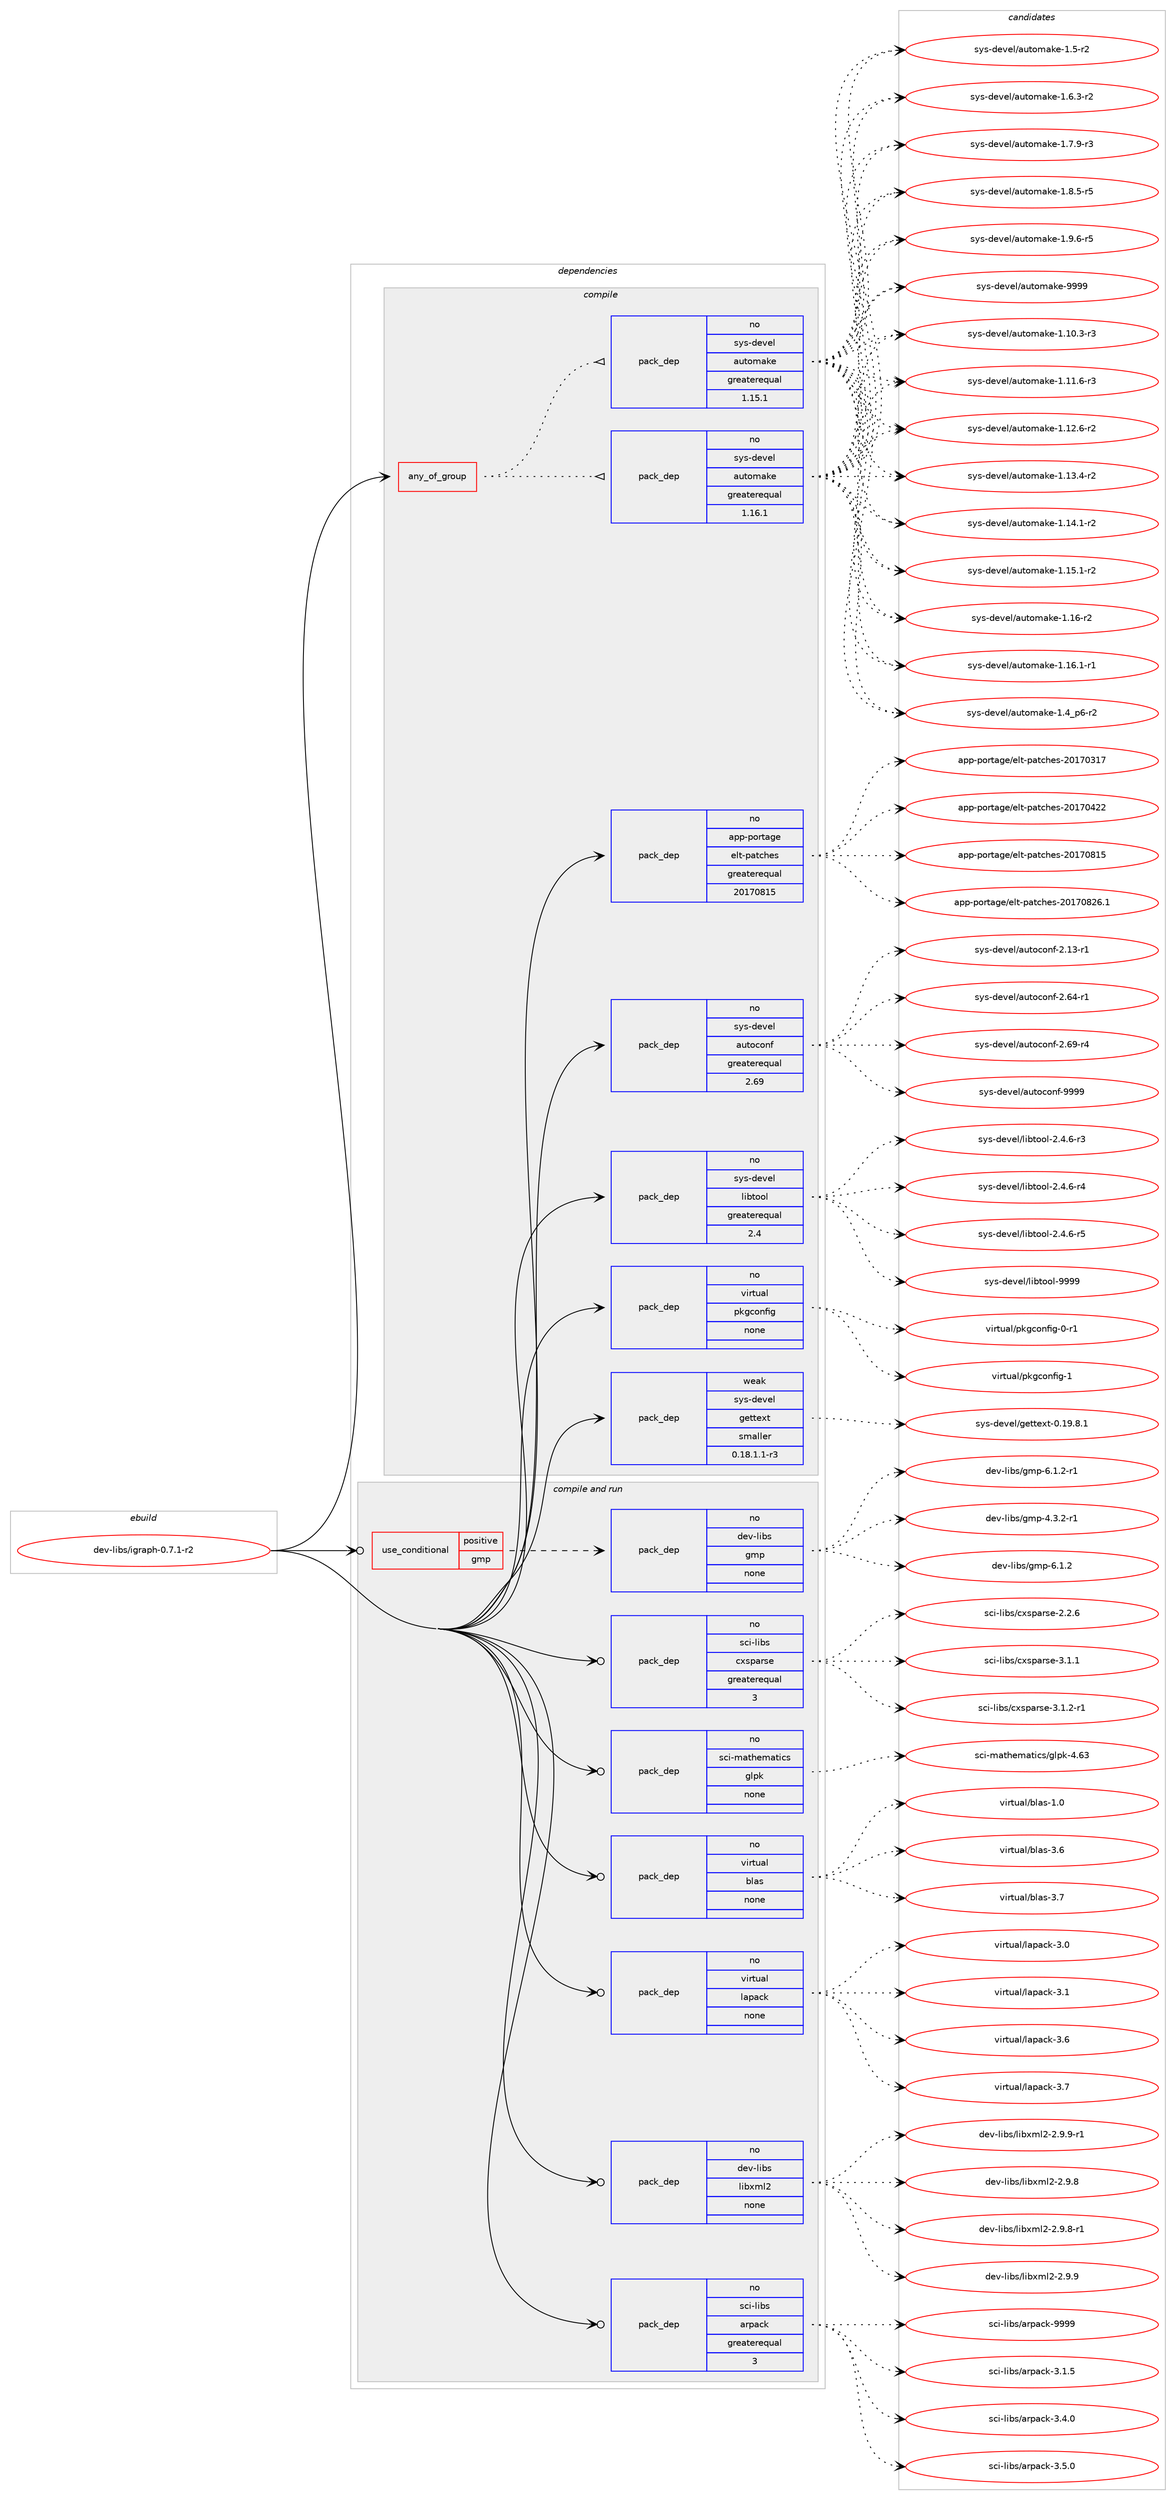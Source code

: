 digraph prolog {

# *************
# Graph options
# *************

newrank=true;
concentrate=true;
compound=true;
graph [rankdir=LR,fontname=Helvetica,fontsize=10,ranksep=1.5];#, ranksep=2.5, nodesep=0.2];
edge  [arrowhead=vee];
node  [fontname=Helvetica,fontsize=10];

# **********
# The ebuild
# **********

subgraph cluster_leftcol {
color=gray;
rank=same;
label=<<i>ebuild</i>>;
id [label="dev-libs/igraph-0.7.1-r2", color=red, width=4, href="../dev-libs/igraph-0.7.1-r2.svg"];
}

# ****************
# The dependencies
# ****************

subgraph cluster_midcol {
color=gray;
label=<<i>dependencies</i>>;
subgraph cluster_compile {
fillcolor="#eeeeee";
style=filled;
label=<<i>compile</i>>;
subgraph any22173 {
dependency1366364 [label=<<TABLE BORDER="0" CELLBORDER="1" CELLSPACING="0" CELLPADDING="4"><TR><TD CELLPADDING="10">any_of_group</TD></TR></TABLE>>, shape=none, color=red];subgraph pack977888 {
dependency1366365 [label=<<TABLE BORDER="0" CELLBORDER="1" CELLSPACING="0" CELLPADDING="4" WIDTH="220"><TR><TD ROWSPAN="6" CELLPADDING="30">pack_dep</TD></TR><TR><TD WIDTH="110">no</TD></TR><TR><TD>sys-devel</TD></TR><TR><TD>automake</TD></TR><TR><TD>greaterequal</TD></TR><TR><TD>1.16.1</TD></TR></TABLE>>, shape=none, color=blue];
}
dependency1366364:e -> dependency1366365:w [weight=20,style="dotted",arrowhead="oinv"];
subgraph pack977889 {
dependency1366366 [label=<<TABLE BORDER="0" CELLBORDER="1" CELLSPACING="0" CELLPADDING="4" WIDTH="220"><TR><TD ROWSPAN="6" CELLPADDING="30">pack_dep</TD></TR><TR><TD WIDTH="110">no</TD></TR><TR><TD>sys-devel</TD></TR><TR><TD>automake</TD></TR><TR><TD>greaterequal</TD></TR><TR><TD>1.15.1</TD></TR></TABLE>>, shape=none, color=blue];
}
dependency1366364:e -> dependency1366366:w [weight=20,style="dotted",arrowhead="oinv"];
}
id:e -> dependency1366364:w [weight=20,style="solid",arrowhead="vee"];
subgraph pack977890 {
dependency1366367 [label=<<TABLE BORDER="0" CELLBORDER="1" CELLSPACING="0" CELLPADDING="4" WIDTH="220"><TR><TD ROWSPAN="6" CELLPADDING="30">pack_dep</TD></TR><TR><TD WIDTH="110">no</TD></TR><TR><TD>app-portage</TD></TR><TR><TD>elt-patches</TD></TR><TR><TD>greaterequal</TD></TR><TR><TD>20170815</TD></TR></TABLE>>, shape=none, color=blue];
}
id:e -> dependency1366367:w [weight=20,style="solid",arrowhead="vee"];
subgraph pack977891 {
dependency1366368 [label=<<TABLE BORDER="0" CELLBORDER="1" CELLSPACING="0" CELLPADDING="4" WIDTH="220"><TR><TD ROWSPAN="6" CELLPADDING="30">pack_dep</TD></TR><TR><TD WIDTH="110">no</TD></TR><TR><TD>sys-devel</TD></TR><TR><TD>autoconf</TD></TR><TR><TD>greaterequal</TD></TR><TR><TD>2.69</TD></TR></TABLE>>, shape=none, color=blue];
}
id:e -> dependency1366368:w [weight=20,style="solid",arrowhead="vee"];
subgraph pack977892 {
dependency1366369 [label=<<TABLE BORDER="0" CELLBORDER="1" CELLSPACING="0" CELLPADDING="4" WIDTH="220"><TR><TD ROWSPAN="6" CELLPADDING="30">pack_dep</TD></TR><TR><TD WIDTH="110">no</TD></TR><TR><TD>sys-devel</TD></TR><TR><TD>libtool</TD></TR><TR><TD>greaterequal</TD></TR><TR><TD>2.4</TD></TR></TABLE>>, shape=none, color=blue];
}
id:e -> dependency1366369:w [weight=20,style="solid",arrowhead="vee"];
subgraph pack977893 {
dependency1366370 [label=<<TABLE BORDER="0" CELLBORDER="1" CELLSPACING="0" CELLPADDING="4" WIDTH="220"><TR><TD ROWSPAN="6" CELLPADDING="30">pack_dep</TD></TR><TR><TD WIDTH="110">no</TD></TR><TR><TD>virtual</TD></TR><TR><TD>pkgconfig</TD></TR><TR><TD>none</TD></TR><TR><TD></TD></TR></TABLE>>, shape=none, color=blue];
}
id:e -> dependency1366370:w [weight=20,style="solid",arrowhead="vee"];
subgraph pack977894 {
dependency1366371 [label=<<TABLE BORDER="0" CELLBORDER="1" CELLSPACING="0" CELLPADDING="4" WIDTH="220"><TR><TD ROWSPAN="6" CELLPADDING="30">pack_dep</TD></TR><TR><TD WIDTH="110">weak</TD></TR><TR><TD>sys-devel</TD></TR><TR><TD>gettext</TD></TR><TR><TD>smaller</TD></TR><TR><TD>0.18.1.1-r3</TD></TR></TABLE>>, shape=none, color=blue];
}
id:e -> dependency1366371:w [weight=20,style="solid",arrowhead="vee"];
}
subgraph cluster_compileandrun {
fillcolor="#eeeeee";
style=filled;
label=<<i>compile and run</i>>;
subgraph cond365751 {
dependency1366372 [label=<<TABLE BORDER="0" CELLBORDER="1" CELLSPACING="0" CELLPADDING="4"><TR><TD ROWSPAN="3" CELLPADDING="10">use_conditional</TD></TR><TR><TD>positive</TD></TR><TR><TD>gmp</TD></TR></TABLE>>, shape=none, color=red];
subgraph pack977895 {
dependency1366373 [label=<<TABLE BORDER="0" CELLBORDER="1" CELLSPACING="0" CELLPADDING="4" WIDTH="220"><TR><TD ROWSPAN="6" CELLPADDING="30">pack_dep</TD></TR><TR><TD WIDTH="110">no</TD></TR><TR><TD>dev-libs</TD></TR><TR><TD>gmp</TD></TR><TR><TD>none</TD></TR><TR><TD></TD></TR></TABLE>>, shape=none, color=blue];
}
dependency1366372:e -> dependency1366373:w [weight=20,style="dashed",arrowhead="vee"];
}
id:e -> dependency1366372:w [weight=20,style="solid",arrowhead="odotvee"];
subgraph pack977896 {
dependency1366374 [label=<<TABLE BORDER="0" CELLBORDER="1" CELLSPACING="0" CELLPADDING="4" WIDTH="220"><TR><TD ROWSPAN="6" CELLPADDING="30">pack_dep</TD></TR><TR><TD WIDTH="110">no</TD></TR><TR><TD>dev-libs</TD></TR><TR><TD>libxml2</TD></TR><TR><TD>none</TD></TR><TR><TD></TD></TR></TABLE>>, shape=none, color=blue];
}
id:e -> dependency1366374:w [weight=20,style="solid",arrowhead="odotvee"];
subgraph pack977897 {
dependency1366375 [label=<<TABLE BORDER="0" CELLBORDER="1" CELLSPACING="0" CELLPADDING="4" WIDTH="220"><TR><TD ROWSPAN="6" CELLPADDING="30">pack_dep</TD></TR><TR><TD WIDTH="110">no</TD></TR><TR><TD>sci-libs</TD></TR><TR><TD>arpack</TD></TR><TR><TD>greaterequal</TD></TR><TR><TD>3</TD></TR></TABLE>>, shape=none, color=blue];
}
id:e -> dependency1366375:w [weight=20,style="solid",arrowhead="odotvee"];
subgraph pack977898 {
dependency1366376 [label=<<TABLE BORDER="0" CELLBORDER="1" CELLSPACING="0" CELLPADDING="4" WIDTH="220"><TR><TD ROWSPAN="6" CELLPADDING="30">pack_dep</TD></TR><TR><TD WIDTH="110">no</TD></TR><TR><TD>sci-libs</TD></TR><TR><TD>cxsparse</TD></TR><TR><TD>greaterequal</TD></TR><TR><TD>3</TD></TR></TABLE>>, shape=none, color=blue];
}
id:e -> dependency1366376:w [weight=20,style="solid",arrowhead="odotvee"];
subgraph pack977899 {
dependency1366377 [label=<<TABLE BORDER="0" CELLBORDER="1" CELLSPACING="0" CELLPADDING="4" WIDTH="220"><TR><TD ROWSPAN="6" CELLPADDING="30">pack_dep</TD></TR><TR><TD WIDTH="110">no</TD></TR><TR><TD>sci-mathematics</TD></TR><TR><TD>glpk</TD></TR><TR><TD>none</TD></TR><TR><TD></TD></TR></TABLE>>, shape=none, color=blue];
}
id:e -> dependency1366377:w [weight=20,style="solid",arrowhead="odotvee"];
subgraph pack977900 {
dependency1366378 [label=<<TABLE BORDER="0" CELLBORDER="1" CELLSPACING="0" CELLPADDING="4" WIDTH="220"><TR><TD ROWSPAN="6" CELLPADDING="30">pack_dep</TD></TR><TR><TD WIDTH="110">no</TD></TR><TR><TD>virtual</TD></TR><TR><TD>blas</TD></TR><TR><TD>none</TD></TR><TR><TD></TD></TR></TABLE>>, shape=none, color=blue];
}
id:e -> dependency1366378:w [weight=20,style="solid",arrowhead="odotvee"];
subgraph pack977901 {
dependency1366379 [label=<<TABLE BORDER="0" CELLBORDER="1" CELLSPACING="0" CELLPADDING="4" WIDTH="220"><TR><TD ROWSPAN="6" CELLPADDING="30">pack_dep</TD></TR><TR><TD WIDTH="110">no</TD></TR><TR><TD>virtual</TD></TR><TR><TD>lapack</TD></TR><TR><TD>none</TD></TR><TR><TD></TD></TR></TABLE>>, shape=none, color=blue];
}
id:e -> dependency1366379:w [weight=20,style="solid",arrowhead="odotvee"];
}
subgraph cluster_run {
fillcolor="#eeeeee";
style=filled;
label=<<i>run</i>>;
}
}

# **************
# The candidates
# **************

subgraph cluster_choices {
rank=same;
color=gray;
label=<<i>candidates</i>>;

subgraph choice977888 {
color=black;
nodesep=1;
choice11512111545100101118101108479711711611110997107101454946494846514511451 [label="sys-devel/automake-1.10.3-r3", color=red, width=4,href="../sys-devel/automake-1.10.3-r3.svg"];
choice11512111545100101118101108479711711611110997107101454946494946544511451 [label="sys-devel/automake-1.11.6-r3", color=red, width=4,href="../sys-devel/automake-1.11.6-r3.svg"];
choice11512111545100101118101108479711711611110997107101454946495046544511450 [label="sys-devel/automake-1.12.6-r2", color=red, width=4,href="../sys-devel/automake-1.12.6-r2.svg"];
choice11512111545100101118101108479711711611110997107101454946495146524511450 [label="sys-devel/automake-1.13.4-r2", color=red, width=4,href="../sys-devel/automake-1.13.4-r2.svg"];
choice11512111545100101118101108479711711611110997107101454946495246494511450 [label="sys-devel/automake-1.14.1-r2", color=red, width=4,href="../sys-devel/automake-1.14.1-r2.svg"];
choice11512111545100101118101108479711711611110997107101454946495346494511450 [label="sys-devel/automake-1.15.1-r2", color=red, width=4,href="../sys-devel/automake-1.15.1-r2.svg"];
choice1151211154510010111810110847971171161111099710710145494649544511450 [label="sys-devel/automake-1.16-r2", color=red, width=4,href="../sys-devel/automake-1.16-r2.svg"];
choice11512111545100101118101108479711711611110997107101454946495446494511449 [label="sys-devel/automake-1.16.1-r1", color=red, width=4,href="../sys-devel/automake-1.16.1-r1.svg"];
choice115121115451001011181011084797117116111109971071014549465295112544511450 [label="sys-devel/automake-1.4_p6-r2", color=red, width=4,href="../sys-devel/automake-1.4_p6-r2.svg"];
choice11512111545100101118101108479711711611110997107101454946534511450 [label="sys-devel/automake-1.5-r2", color=red, width=4,href="../sys-devel/automake-1.5-r2.svg"];
choice115121115451001011181011084797117116111109971071014549465446514511450 [label="sys-devel/automake-1.6.3-r2", color=red, width=4,href="../sys-devel/automake-1.6.3-r2.svg"];
choice115121115451001011181011084797117116111109971071014549465546574511451 [label="sys-devel/automake-1.7.9-r3", color=red, width=4,href="../sys-devel/automake-1.7.9-r3.svg"];
choice115121115451001011181011084797117116111109971071014549465646534511453 [label="sys-devel/automake-1.8.5-r5", color=red, width=4,href="../sys-devel/automake-1.8.5-r5.svg"];
choice115121115451001011181011084797117116111109971071014549465746544511453 [label="sys-devel/automake-1.9.6-r5", color=red, width=4,href="../sys-devel/automake-1.9.6-r5.svg"];
choice115121115451001011181011084797117116111109971071014557575757 [label="sys-devel/automake-9999", color=red, width=4,href="../sys-devel/automake-9999.svg"];
dependency1366365:e -> choice11512111545100101118101108479711711611110997107101454946494846514511451:w [style=dotted,weight="100"];
dependency1366365:e -> choice11512111545100101118101108479711711611110997107101454946494946544511451:w [style=dotted,weight="100"];
dependency1366365:e -> choice11512111545100101118101108479711711611110997107101454946495046544511450:w [style=dotted,weight="100"];
dependency1366365:e -> choice11512111545100101118101108479711711611110997107101454946495146524511450:w [style=dotted,weight="100"];
dependency1366365:e -> choice11512111545100101118101108479711711611110997107101454946495246494511450:w [style=dotted,weight="100"];
dependency1366365:e -> choice11512111545100101118101108479711711611110997107101454946495346494511450:w [style=dotted,weight="100"];
dependency1366365:e -> choice1151211154510010111810110847971171161111099710710145494649544511450:w [style=dotted,weight="100"];
dependency1366365:e -> choice11512111545100101118101108479711711611110997107101454946495446494511449:w [style=dotted,weight="100"];
dependency1366365:e -> choice115121115451001011181011084797117116111109971071014549465295112544511450:w [style=dotted,weight="100"];
dependency1366365:e -> choice11512111545100101118101108479711711611110997107101454946534511450:w [style=dotted,weight="100"];
dependency1366365:e -> choice115121115451001011181011084797117116111109971071014549465446514511450:w [style=dotted,weight="100"];
dependency1366365:e -> choice115121115451001011181011084797117116111109971071014549465546574511451:w [style=dotted,weight="100"];
dependency1366365:e -> choice115121115451001011181011084797117116111109971071014549465646534511453:w [style=dotted,weight="100"];
dependency1366365:e -> choice115121115451001011181011084797117116111109971071014549465746544511453:w [style=dotted,weight="100"];
dependency1366365:e -> choice115121115451001011181011084797117116111109971071014557575757:w [style=dotted,weight="100"];
}
subgraph choice977889 {
color=black;
nodesep=1;
choice11512111545100101118101108479711711611110997107101454946494846514511451 [label="sys-devel/automake-1.10.3-r3", color=red, width=4,href="../sys-devel/automake-1.10.3-r3.svg"];
choice11512111545100101118101108479711711611110997107101454946494946544511451 [label="sys-devel/automake-1.11.6-r3", color=red, width=4,href="../sys-devel/automake-1.11.6-r3.svg"];
choice11512111545100101118101108479711711611110997107101454946495046544511450 [label="sys-devel/automake-1.12.6-r2", color=red, width=4,href="../sys-devel/automake-1.12.6-r2.svg"];
choice11512111545100101118101108479711711611110997107101454946495146524511450 [label="sys-devel/automake-1.13.4-r2", color=red, width=4,href="../sys-devel/automake-1.13.4-r2.svg"];
choice11512111545100101118101108479711711611110997107101454946495246494511450 [label="sys-devel/automake-1.14.1-r2", color=red, width=4,href="../sys-devel/automake-1.14.1-r2.svg"];
choice11512111545100101118101108479711711611110997107101454946495346494511450 [label="sys-devel/automake-1.15.1-r2", color=red, width=4,href="../sys-devel/automake-1.15.1-r2.svg"];
choice1151211154510010111810110847971171161111099710710145494649544511450 [label="sys-devel/automake-1.16-r2", color=red, width=4,href="../sys-devel/automake-1.16-r2.svg"];
choice11512111545100101118101108479711711611110997107101454946495446494511449 [label="sys-devel/automake-1.16.1-r1", color=red, width=4,href="../sys-devel/automake-1.16.1-r1.svg"];
choice115121115451001011181011084797117116111109971071014549465295112544511450 [label="sys-devel/automake-1.4_p6-r2", color=red, width=4,href="../sys-devel/automake-1.4_p6-r2.svg"];
choice11512111545100101118101108479711711611110997107101454946534511450 [label="sys-devel/automake-1.5-r2", color=red, width=4,href="../sys-devel/automake-1.5-r2.svg"];
choice115121115451001011181011084797117116111109971071014549465446514511450 [label="sys-devel/automake-1.6.3-r2", color=red, width=4,href="../sys-devel/automake-1.6.3-r2.svg"];
choice115121115451001011181011084797117116111109971071014549465546574511451 [label="sys-devel/automake-1.7.9-r3", color=red, width=4,href="../sys-devel/automake-1.7.9-r3.svg"];
choice115121115451001011181011084797117116111109971071014549465646534511453 [label="sys-devel/automake-1.8.5-r5", color=red, width=4,href="../sys-devel/automake-1.8.5-r5.svg"];
choice115121115451001011181011084797117116111109971071014549465746544511453 [label="sys-devel/automake-1.9.6-r5", color=red, width=4,href="../sys-devel/automake-1.9.6-r5.svg"];
choice115121115451001011181011084797117116111109971071014557575757 [label="sys-devel/automake-9999", color=red, width=4,href="../sys-devel/automake-9999.svg"];
dependency1366366:e -> choice11512111545100101118101108479711711611110997107101454946494846514511451:w [style=dotted,weight="100"];
dependency1366366:e -> choice11512111545100101118101108479711711611110997107101454946494946544511451:w [style=dotted,weight="100"];
dependency1366366:e -> choice11512111545100101118101108479711711611110997107101454946495046544511450:w [style=dotted,weight="100"];
dependency1366366:e -> choice11512111545100101118101108479711711611110997107101454946495146524511450:w [style=dotted,weight="100"];
dependency1366366:e -> choice11512111545100101118101108479711711611110997107101454946495246494511450:w [style=dotted,weight="100"];
dependency1366366:e -> choice11512111545100101118101108479711711611110997107101454946495346494511450:w [style=dotted,weight="100"];
dependency1366366:e -> choice1151211154510010111810110847971171161111099710710145494649544511450:w [style=dotted,weight="100"];
dependency1366366:e -> choice11512111545100101118101108479711711611110997107101454946495446494511449:w [style=dotted,weight="100"];
dependency1366366:e -> choice115121115451001011181011084797117116111109971071014549465295112544511450:w [style=dotted,weight="100"];
dependency1366366:e -> choice11512111545100101118101108479711711611110997107101454946534511450:w [style=dotted,weight="100"];
dependency1366366:e -> choice115121115451001011181011084797117116111109971071014549465446514511450:w [style=dotted,weight="100"];
dependency1366366:e -> choice115121115451001011181011084797117116111109971071014549465546574511451:w [style=dotted,weight="100"];
dependency1366366:e -> choice115121115451001011181011084797117116111109971071014549465646534511453:w [style=dotted,weight="100"];
dependency1366366:e -> choice115121115451001011181011084797117116111109971071014549465746544511453:w [style=dotted,weight="100"];
dependency1366366:e -> choice115121115451001011181011084797117116111109971071014557575757:w [style=dotted,weight="100"];
}
subgraph choice977890 {
color=black;
nodesep=1;
choice97112112451121111141169710310147101108116451129711699104101115455048495548514955 [label="app-portage/elt-patches-20170317", color=red, width=4,href="../app-portage/elt-patches-20170317.svg"];
choice97112112451121111141169710310147101108116451129711699104101115455048495548525050 [label="app-portage/elt-patches-20170422", color=red, width=4,href="../app-portage/elt-patches-20170422.svg"];
choice97112112451121111141169710310147101108116451129711699104101115455048495548564953 [label="app-portage/elt-patches-20170815", color=red, width=4,href="../app-portage/elt-patches-20170815.svg"];
choice971121124511211111411697103101471011081164511297116991041011154550484955485650544649 [label="app-portage/elt-patches-20170826.1", color=red, width=4,href="../app-portage/elt-patches-20170826.1.svg"];
dependency1366367:e -> choice97112112451121111141169710310147101108116451129711699104101115455048495548514955:w [style=dotted,weight="100"];
dependency1366367:e -> choice97112112451121111141169710310147101108116451129711699104101115455048495548525050:w [style=dotted,weight="100"];
dependency1366367:e -> choice97112112451121111141169710310147101108116451129711699104101115455048495548564953:w [style=dotted,weight="100"];
dependency1366367:e -> choice971121124511211111411697103101471011081164511297116991041011154550484955485650544649:w [style=dotted,weight="100"];
}
subgraph choice977891 {
color=black;
nodesep=1;
choice1151211154510010111810110847971171161119911111010245504649514511449 [label="sys-devel/autoconf-2.13-r1", color=red, width=4,href="../sys-devel/autoconf-2.13-r1.svg"];
choice1151211154510010111810110847971171161119911111010245504654524511449 [label="sys-devel/autoconf-2.64-r1", color=red, width=4,href="../sys-devel/autoconf-2.64-r1.svg"];
choice1151211154510010111810110847971171161119911111010245504654574511452 [label="sys-devel/autoconf-2.69-r4", color=red, width=4,href="../sys-devel/autoconf-2.69-r4.svg"];
choice115121115451001011181011084797117116111991111101024557575757 [label="sys-devel/autoconf-9999", color=red, width=4,href="../sys-devel/autoconf-9999.svg"];
dependency1366368:e -> choice1151211154510010111810110847971171161119911111010245504649514511449:w [style=dotted,weight="100"];
dependency1366368:e -> choice1151211154510010111810110847971171161119911111010245504654524511449:w [style=dotted,weight="100"];
dependency1366368:e -> choice1151211154510010111810110847971171161119911111010245504654574511452:w [style=dotted,weight="100"];
dependency1366368:e -> choice115121115451001011181011084797117116111991111101024557575757:w [style=dotted,weight="100"];
}
subgraph choice977892 {
color=black;
nodesep=1;
choice1151211154510010111810110847108105981161111111084550465246544511451 [label="sys-devel/libtool-2.4.6-r3", color=red, width=4,href="../sys-devel/libtool-2.4.6-r3.svg"];
choice1151211154510010111810110847108105981161111111084550465246544511452 [label="sys-devel/libtool-2.4.6-r4", color=red, width=4,href="../sys-devel/libtool-2.4.6-r4.svg"];
choice1151211154510010111810110847108105981161111111084550465246544511453 [label="sys-devel/libtool-2.4.6-r5", color=red, width=4,href="../sys-devel/libtool-2.4.6-r5.svg"];
choice1151211154510010111810110847108105981161111111084557575757 [label="sys-devel/libtool-9999", color=red, width=4,href="../sys-devel/libtool-9999.svg"];
dependency1366369:e -> choice1151211154510010111810110847108105981161111111084550465246544511451:w [style=dotted,weight="100"];
dependency1366369:e -> choice1151211154510010111810110847108105981161111111084550465246544511452:w [style=dotted,weight="100"];
dependency1366369:e -> choice1151211154510010111810110847108105981161111111084550465246544511453:w [style=dotted,weight="100"];
dependency1366369:e -> choice1151211154510010111810110847108105981161111111084557575757:w [style=dotted,weight="100"];
}
subgraph choice977893 {
color=black;
nodesep=1;
choice11810511411611797108471121071039911111010210510345484511449 [label="virtual/pkgconfig-0-r1", color=red, width=4,href="../virtual/pkgconfig-0-r1.svg"];
choice1181051141161179710847112107103991111101021051034549 [label="virtual/pkgconfig-1", color=red, width=4,href="../virtual/pkgconfig-1.svg"];
dependency1366370:e -> choice11810511411611797108471121071039911111010210510345484511449:w [style=dotted,weight="100"];
dependency1366370:e -> choice1181051141161179710847112107103991111101021051034549:w [style=dotted,weight="100"];
}
subgraph choice977894 {
color=black;
nodesep=1;
choice1151211154510010111810110847103101116116101120116454846495746564649 [label="sys-devel/gettext-0.19.8.1", color=red, width=4,href="../sys-devel/gettext-0.19.8.1.svg"];
dependency1366371:e -> choice1151211154510010111810110847103101116116101120116454846495746564649:w [style=dotted,weight="100"];
}
subgraph choice977895 {
color=black;
nodesep=1;
choice1001011184510810598115471031091124552465146504511449 [label="dev-libs/gmp-4.3.2-r1", color=red, width=4,href="../dev-libs/gmp-4.3.2-r1.svg"];
choice100101118451081059811547103109112455446494650 [label="dev-libs/gmp-6.1.2", color=red, width=4,href="../dev-libs/gmp-6.1.2.svg"];
choice1001011184510810598115471031091124554464946504511449 [label="dev-libs/gmp-6.1.2-r1", color=red, width=4,href="../dev-libs/gmp-6.1.2-r1.svg"];
dependency1366373:e -> choice1001011184510810598115471031091124552465146504511449:w [style=dotted,weight="100"];
dependency1366373:e -> choice100101118451081059811547103109112455446494650:w [style=dotted,weight="100"];
dependency1366373:e -> choice1001011184510810598115471031091124554464946504511449:w [style=dotted,weight="100"];
}
subgraph choice977896 {
color=black;
nodesep=1;
choice1001011184510810598115471081059812010910850455046574656 [label="dev-libs/libxml2-2.9.8", color=red, width=4,href="../dev-libs/libxml2-2.9.8.svg"];
choice10010111845108105981154710810598120109108504550465746564511449 [label="dev-libs/libxml2-2.9.8-r1", color=red, width=4,href="../dev-libs/libxml2-2.9.8-r1.svg"];
choice1001011184510810598115471081059812010910850455046574657 [label="dev-libs/libxml2-2.9.9", color=red, width=4,href="../dev-libs/libxml2-2.9.9.svg"];
choice10010111845108105981154710810598120109108504550465746574511449 [label="dev-libs/libxml2-2.9.9-r1", color=red, width=4,href="../dev-libs/libxml2-2.9.9-r1.svg"];
dependency1366374:e -> choice1001011184510810598115471081059812010910850455046574656:w [style=dotted,weight="100"];
dependency1366374:e -> choice10010111845108105981154710810598120109108504550465746564511449:w [style=dotted,weight="100"];
dependency1366374:e -> choice1001011184510810598115471081059812010910850455046574657:w [style=dotted,weight="100"];
dependency1366374:e -> choice10010111845108105981154710810598120109108504550465746574511449:w [style=dotted,weight="100"];
}
subgraph choice977897 {
color=black;
nodesep=1;
choice11599105451081059811547971141129799107455146494653 [label="sci-libs/arpack-3.1.5", color=red, width=4,href="../sci-libs/arpack-3.1.5.svg"];
choice11599105451081059811547971141129799107455146524648 [label="sci-libs/arpack-3.4.0", color=red, width=4,href="../sci-libs/arpack-3.4.0.svg"];
choice11599105451081059811547971141129799107455146534648 [label="sci-libs/arpack-3.5.0", color=red, width=4,href="../sci-libs/arpack-3.5.0.svg"];
choice115991054510810598115479711411297991074557575757 [label="sci-libs/arpack-9999", color=red, width=4,href="../sci-libs/arpack-9999.svg"];
dependency1366375:e -> choice11599105451081059811547971141129799107455146494653:w [style=dotted,weight="100"];
dependency1366375:e -> choice11599105451081059811547971141129799107455146524648:w [style=dotted,weight="100"];
dependency1366375:e -> choice11599105451081059811547971141129799107455146534648:w [style=dotted,weight="100"];
dependency1366375:e -> choice115991054510810598115479711411297991074557575757:w [style=dotted,weight="100"];
}
subgraph choice977898 {
color=black;
nodesep=1;
choice115991054510810598115479912011511297114115101455046504654 [label="sci-libs/cxsparse-2.2.6", color=red, width=4,href="../sci-libs/cxsparse-2.2.6.svg"];
choice115991054510810598115479912011511297114115101455146494649 [label="sci-libs/cxsparse-3.1.1", color=red, width=4,href="../sci-libs/cxsparse-3.1.1.svg"];
choice1159910545108105981154799120115112971141151014551464946504511449 [label="sci-libs/cxsparse-3.1.2-r1", color=red, width=4,href="../sci-libs/cxsparse-3.1.2-r1.svg"];
dependency1366376:e -> choice115991054510810598115479912011511297114115101455046504654:w [style=dotted,weight="100"];
dependency1366376:e -> choice115991054510810598115479912011511297114115101455146494649:w [style=dotted,weight="100"];
dependency1366376:e -> choice1159910545108105981154799120115112971141151014551464946504511449:w [style=dotted,weight="100"];
}
subgraph choice977899 {
color=black;
nodesep=1;
choice1159910545109971161041011099711610599115471031081121074552465451 [label="sci-mathematics/glpk-4.63", color=red, width=4,href="../sci-mathematics/glpk-4.63.svg"];
dependency1366377:e -> choice1159910545109971161041011099711610599115471031081121074552465451:w [style=dotted,weight="100"];
}
subgraph choice977900 {
color=black;
nodesep=1;
choice1181051141161179710847981089711545494648 [label="virtual/blas-1.0", color=red, width=4,href="../virtual/blas-1.0.svg"];
choice1181051141161179710847981089711545514654 [label="virtual/blas-3.6", color=red, width=4,href="../virtual/blas-3.6.svg"];
choice1181051141161179710847981089711545514655 [label="virtual/blas-3.7", color=red, width=4,href="../virtual/blas-3.7.svg"];
dependency1366378:e -> choice1181051141161179710847981089711545494648:w [style=dotted,weight="100"];
dependency1366378:e -> choice1181051141161179710847981089711545514654:w [style=dotted,weight="100"];
dependency1366378:e -> choice1181051141161179710847981089711545514655:w [style=dotted,weight="100"];
}
subgraph choice977901 {
color=black;
nodesep=1;
choice118105114116117971084710897112979910745514648 [label="virtual/lapack-3.0", color=red, width=4,href="../virtual/lapack-3.0.svg"];
choice118105114116117971084710897112979910745514649 [label="virtual/lapack-3.1", color=red, width=4,href="../virtual/lapack-3.1.svg"];
choice118105114116117971084710897112979910745514654 [label="virtual/lapack-3.6", color=red, width=4,href="../virtual/lapack-3.6.svg"];
choice118105114116117971084710897112979910745514655 [label="virtual/lapack-3.7", color=red, width=4,href="../virtual/lapack-3.7.svg"];
dependency1366379:e -> choice118105114116117971084710897112979910745514648:w [style=dotted,weight="100"];
dependency1366379:e -> choice118105114116117971084710897112979910745514649:w [style=dotted,weight="100"];
dependency1366379:e -> choice118105114116117971084710897112979910745514654:w [style=dotted,weight="100"];
dependency1366379:e -> choice118105114116117971084710897112979910745514655:w [style=dotted,weight="100"];
}
}

}
